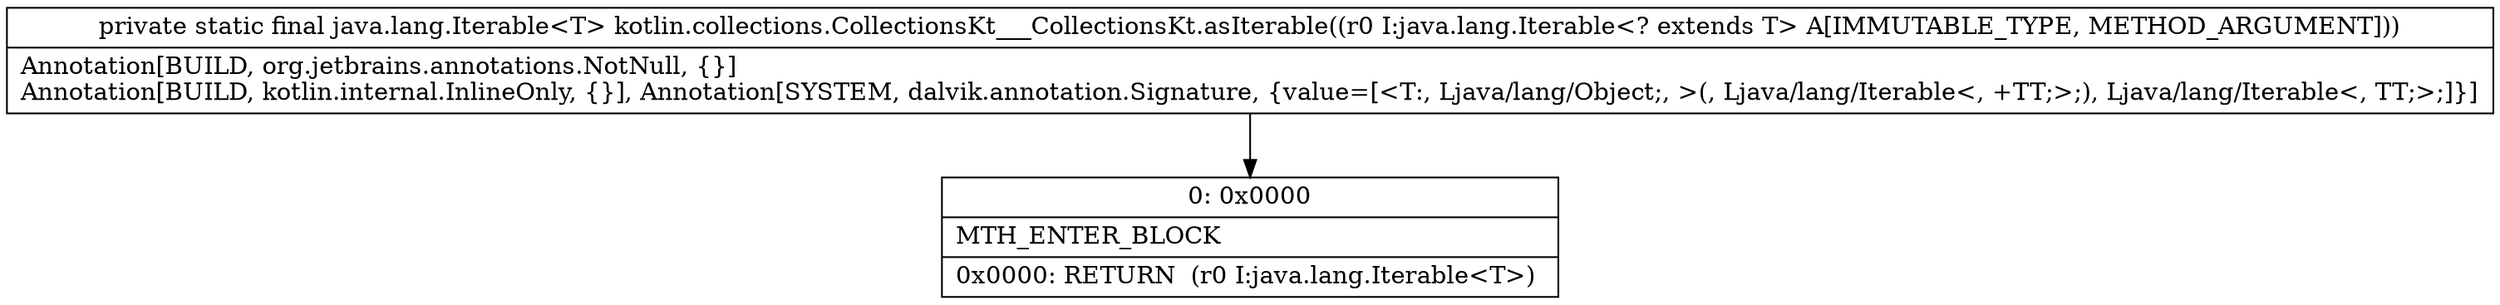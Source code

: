 digraph "CFG forkotlin.collections.CollectionsKt___CollectionsKt.asIterable(Ljava\/lang\/Iterable;)Ljava\/lang\/Iterable;" {
Node_0 [shape=record,label="{0\:\ 0x0000|MTH_ENTER_BLOCK\l|0x0000: RETURN  (r0 I:java.lang.Iterable\<T\>) \l}"];
MethodNode[shape=record,label="{private static final java.lang.Iterable\<T\> kotlin.collections.CollectionsKt___CollectionsKt.asIterable((r0 I:java.lang.Iterable\<? extends T\> A[IMMUTABLE_TYPE, METHOD_ARGUMENT]))  | Annotation[BUILD, org.jetbrains.annotations.NotNull, \{\}]\lAnnotation[BUILD, kotlin.internal.InlineOnly, \{\}], Annotation[SYSTEM, dalvik.annotation.Signature, \{value=[\<T:, Ljava\/lang\/Object;, \>(, Ljava\/lang\/Iterable\<, +TT;\>;), Ljava\/lang\/Iterable\<, TT;\>;]\}]\l}"];
MethodNode -> Node_0;
}

